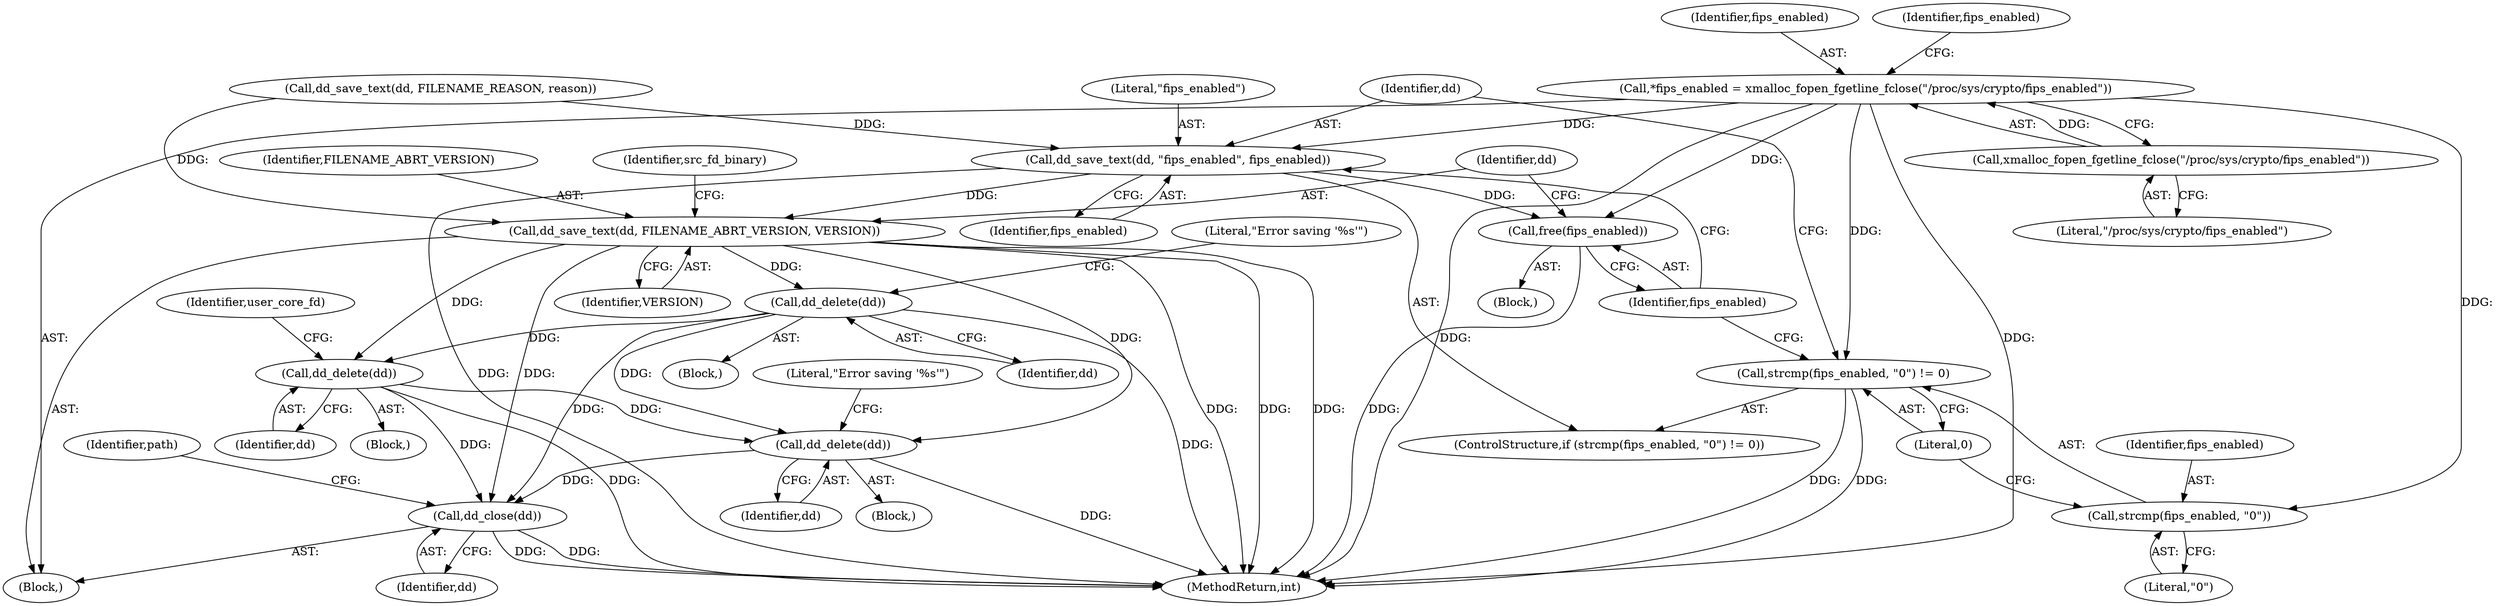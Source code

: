 digraph "0_abrt_80408e9e24a1c10f85fd969e1853e0f192157f92_0@pointer" {
"1000824" [label="(Call,*fips_enabled = xmalloc_fopen_fgetline_fclose(\"/proc/sys/crypto/fips_enabled\"))"];
"1000826" [label="(Call,xmalloc_fopen_fgetline_fclose(\"/proc/sys/crypto/fips_enabled\"))"];
"1000832" [label="(Call,strcmp(fips_enabled, \"0\") != 0)"];
"1000833" [label="(Call,strcmp(fips_enabled, \"0\"))"];
"1000837" [label="(Call,dd_save_text(dd, \"fips_enabled\", fips_enabled))"];
"1000841" [label="(Call,free(fips_enabled))"];
"1000843" [label="(Call,dd_save_text(dd, FILENAME_ABRT_VERSION, VERSION))"];
"1000879" [label="(Call,dd_delete(dd))"];
"1000916" [label="(Call,dd_delete(dd))"];
"1001026" [label="(Call,dd_delete(dd))"];
"1001033" [label="(Call,dd_close(dd))"];
"1000841" [label="(Call,free(fips_enabled))"];
"1000882" [label="(Literal,\"Error saving '%s'\")"];
"1000825" [label="(Identifier,fips_enabled)"];
"1000846" [label="(Identifier,VERSION)"];
"1001026" [label="(Call,dd_delete(dd))"];
"1000878" [label="(Block,)"];
"1000842" [label="(Identifier,fips_enabled)"];
"1001037" [label="(Identifier,path)"];
"1000916" [label="(Call,dd_delete(dd))"];
"1000824" [label="(Call,*fips_enabled = xmalloc_fopen_fgetline_fclose(\"/proc/sys/crypto/fips_enabled\"))"];
"1000849" [label="(Identifier,src_fd_binary)"];
"1000840" [label="(Identifier,fips_enabled)"];
"1000835" [label="(Literal,\"0\")"];
"1001025" [label="(Block,)"];
"1000920" [label="(Identifier,user_core_fd)"];
"1000831" [label="(ControlStructure,if (strcmp(fips_enabled, \"0\") != 0))"];
"1000843" [label="(Call,dd_save_text(dd, FILENAME_ABRT_VERSION, VERSION))"];
"1000837" [label="(Call,dd_save_text(dd, \"fips_enabled\", fips_enabled))"];
"1001033" [label="(Call,dd_close(dd))"];
"1000839" [label="(Literal,\"fips_enabled\")"];
"1000829" [label="(Identifier,fips_enabled)"];
"1000836" [label="(Literal,0)"];
"1000833" [label="(Call,strcmp(fips_enabled, \"0\"))"];
"1000844" [label="(Identifier,dd)"];
"1001034" [label="(Identifier,dd)"];
"1000827" [label="(Literal,\"/proc/sys/crypto/fips_enabled\")"];
"1001029" [label="(Literal,\"Error saving '%s'\")"];
"1000913" [label="(Block,)"];
"1001027" [label="(Identifier,dd)"];
"1000834" [label="(Identifier,fips_enabled)"];
"1000880" [label="(Identifier,dd)"];
"1000826" [label="(Call,xmalloc_fopen_fgetline_fclose(\"/proc/sys/crypto/fips_enabled\"))"];
"1000838" [label="(Identifier,dd)"];
"1000830" [label="(Block,)"];
"1000879" [label="(Call,dd_delete(dd))"];
"1001168" [label="(MethodReturn,int)"];
"1000845" [label="(Identifier,FILENAME_ABRT_VERSION)"];
"1000832" [label="(Call,strcmp(fips_enabled, \"0\") != 0)"];
"1000623" [label="(Block,)"];
"1000917" [label="(Identifier,dd)"];
"1000803" [label="(Call,dd_save_text(dd, FILENAME_REASON, reason))"];
"1000824" -> "1000623"  [label="AST: "];
"1000824" -> "1000826"  [label="CFG: "];
"1000825" -> "1000824"  [label="AST: "];
"1000826" -> "1000824"  [label="AST: "];
"1000829" -> "1000824"  [label="CFG: "];
"1000824" -> "1001168"  [label="DDG: "];
"1000824" -> "1001168"  [label="DDG: "];
"1000826" -> "1000824"  [label="DDG: "];
"1000824" -> "1000832"  [label="DDG: "];
"1000824" -> "1000833"  [label="DDG: "];
"1000824" -> "1000837"  [label="DDG: "];
"1000824" -> "1000841"  [label="DDG: "];
"1000826" -> "1000827"  [label="CFG: "];
"1000827" -> "1000826"  [label="AST: "];
"1000832" -> "1000831"  [label="AST: "];
"1000832" -> "1000836"  [label="CFG: "];
"1000833" -> "1000832"  [label="AST: "];
"1000836" -> "1000832"  [label="AST: "];
"1000838" -> "1000832"  [label="CFG: "];
"1000842" -> "1000832"  [label="CFG: "];
"1000832" -> "1001168"  [label="DDG: "];
"1000832" -> "1001168"  [label="DDG: "];
"1000833" -> "1000835"  [label="CFG: "];
"1000834" -> "1000833"  [label="AST: "];
"1000835" -> "1000833"  [label="AST: "];
"1000836" -> "1000833"  [label="CFG: "];
"1000837" -> "1000831"  [label="AST: "];
"1000837" -> "1000840"  [label="CFG: "];
"1000838" -> "1000837"  [label="AST: "];
"1000839" -> "1000837"  [label="AST: "];
"1000840" -> "1000837"  [label="AST: "];
"1000842" -> "1000837"  [label="CFG: "];
"1000837" -> "1001168"  [label="DDG: "];
"1000803" -> "1000837"  [label="DDG: "];
"1000837" -> "1000841"  [label="DDG: "];
"1000837" -> "1000843"  [label="DDG: "];
"1000841" -> "1000830"  [label="AST: "];
"1000841" -> "1000842"  [label="CFG: "];
"1000842" -> "1000841"  [label="AST: "];
"1000844" -> "1000841"  [label="CFG: "];
"1000841" -> "1001168"  [label="DDG: "];
"1000843" -> "1000623"  [label="AST: "];
"1000843" -> "1000846"  [label="CFG: "];
"1000844" -> "1000843"  [label="AST: "];
"1000845" -> "1000843"  [label="AST: "];
"1000846" -> "1000843"  [label="AST: "];
"1000849" -> "1000843"  [label="CFG: "];
"1000843" -> "1001168"  [label="DDG: "];
"1000843" -> "1001168"  [label="DDG: "];
"1000843" -> "1001168"  [label="DDG: "];
"1000803" -> "1000843"  [label="DDG: "];
"1000843" -> "1000879"  [label="DDG: "];
"1000843" -> "1000916"  [label="DDG: "];
"1000843" -> "1001026"  [label="DDG: "];
"1000843" -> "1001033"  [label="DDG: "];
"1000879" -> "1000878"  [label="AST: "];
"1000879" -> "1000880"  [label="CFG: "];
"1000880" -> "1000879"  [label="AST: "];
"1000882" -> "1000879"  [label="CFG: "];
"1000879" -> "1001168"  [label="DDG: "];
"1000879" -> "1000916"  [label="DDG: "];
"1000879" -> "1001026"  [label="DDG: "];
"1000879" -> "1001033"  [label="DDG: "];
"1000916" -> "1000913"  [label="AST: "];
"1000916" -> "1000917"  [label="CFG: "];
"1000917" -> "1000916"  [label="AST: "];
"1000920" -> "1000916"  [label="CFG: "];
"1000916" -> "1001168"  [label="DDG: "];
"1000916" -> "1001026"  [label="DDG: "];
"1000916" -> "1001033"  [label="DDG: "];
"1001026" -> "1001025"  [label="AST: "];
"1001026" -> "1001027"  [label="CFG: "];
"1001027" -> "1001026"  [label="AST: "];
"1001029" -> "1001026"  [label="CFG: "];
"1001026" -> "1001168"  [label="DDG: "];
"1001026" -> "1001033"  [label="DDG: "];
"1001033" -> "1000623"  [label="AST: "];
"1001033" -> "1001034"  [label="CFG: "];
"1001034" -> "1001033"  [label="AST: "];
"1001037" -> "1001033"  [label="CFG: "];
"1001033" -> "1001168"  [label="DDG: "];
"1001033" -> "1001168"  [label="DDG: "];
}
